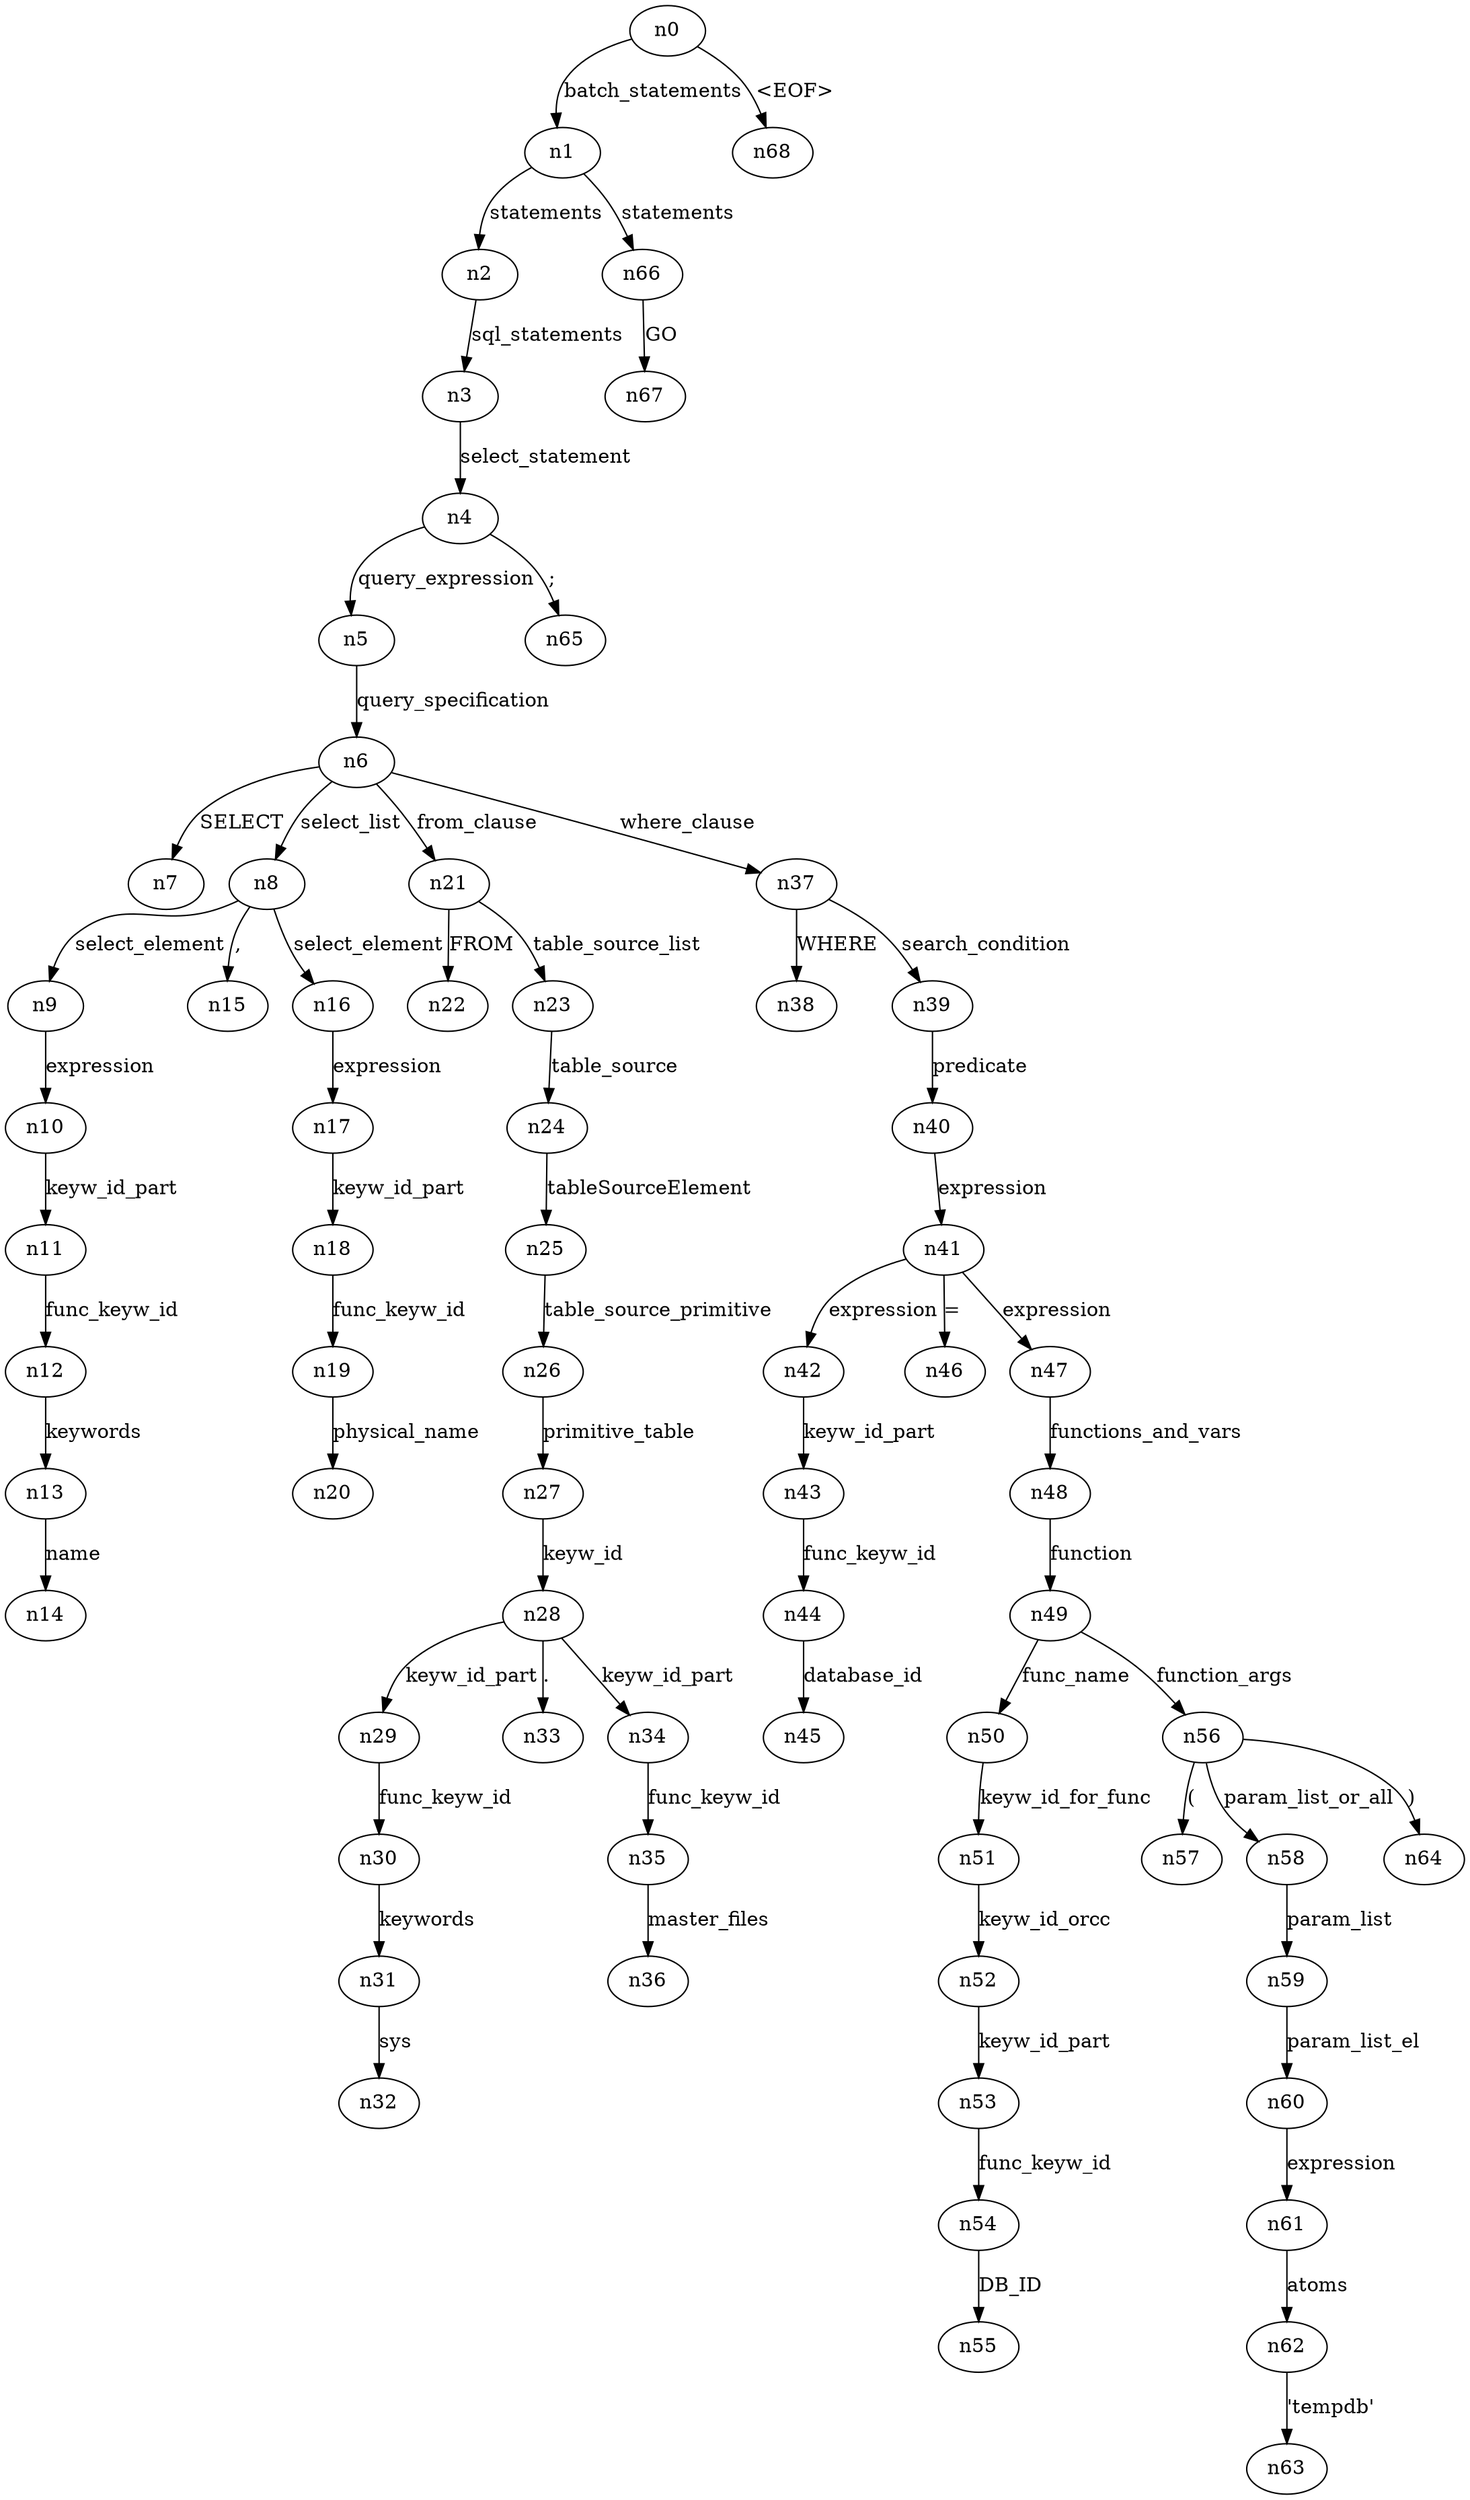 digraph ParseTree {
  n0 -> n1 [label="batch_statements"];
  n1 -> n2 [label="statements"];
  n2 -> n3 [label="sql_statements"];
  n3 -> n4 [label="select_statement"];
  n4 -> n5 [label="query_expression"];
  n5 -> n6 [label="query_specification"];
  n6 -> n7 [label="SELECT"];
  n6 -> n8 [label="select_list"];
  n8 -> n9 [label="select_element"];
  n9 -> n10 [label="expression"];
  n10 -> n11 [label="keyw_id_part"];
  n11 -> n12 [label="func_keyw_id"];
  n12 -> n13 [label="keywords"];
  n13 -> n14 [label="name"];
  n8 -> n15 [label=","];
  n8 -> n16 [label="select_element"];
  n16 -> n17 [label="expression"];
  n17 -> n18 [label="keyw_id_part"];
  n18 -> n19 [label="func_keyw_id"];
  n19 -> n20 [label="physical_name"];
  n6 -> n21 [label="from_clause"];
  n21 -> n22 [label="FROM"];
  n21 -> n23 [label="table_source_list"];
  n23 -> n24 [label="table_source"];
  n24 -> n25 [label="tableSourceElement"];
  n25 -> n26 [label="table_source_primitive"];
  n26 -> n27 [label="primitive_table"];
  n27 -> n28 [label="keyw_id"];
  n28 -> n29 [label="keyw_id_part"];
  n29 -> n30 [label="func_keyw_id"];
  n30 -> n31 [label="keywords"];
  n31 -> n32 [label="sys"];
  n28 -> n33 [label="."];
  n28 -> n34 [label="keyw_id_part"];
  n34 -> n35 [label="func_keyw_id"];
  n35 -> n36 [label="master_files"];
  n6 -> n37 [label="where_clause"];
  n37 -> n38 [label="WHERE"];
  n37 -> n39 [label="search_condition"];
  n39 -> n40 [label="predicate"];
  n40 -> n41 [label="expression"];
  n41 -> n42 [label="expression"];
  n42 -> n43 [label="keyw_id_part"];
  n43 -> n44 [label="func_keyw_id"];
  n44 -> n45 [label="database_id"];
  n41 -> n46 [label="="];
  n41 -> n47 [label="expression"];
  n47 -> n48 [label="functions_and_vars"];
  n48 -> n49 [label="function"];
  n49 -> n50 [label="func_name"];
  n50 -> n51 [label="keyw_id_for_func"];
  n51 -> n52 [label="keyw_id_orcc"];
  n52 -> n53 [label="keyw_id_part"];
  n53 -> n54 [label="func_keyw_id"];
  n54 -> n55 [label="DB_ID"];
  n49 -> n56 [label="function_args"];
  n56 -> n57 [label="("];
  n56 -> n58 [label="param_list_or_all"];
  n58 -> n59 [label="param_list"];
  n59 -> n60 [label="param_list_el"];
  n60 -> n61 [label="expression"];
  n61 -> n62 [label="atoms"];
  n62 -> n63 [label="'tempdb'"];
  n56 -> n64 [label=")"];
  n4 -> n65 [label=";"];
  n1 -> n66 [label="statements"];
  n66 -> n67 [label="GO"];
  n0 -> n68 [label="<EOF>"];
}